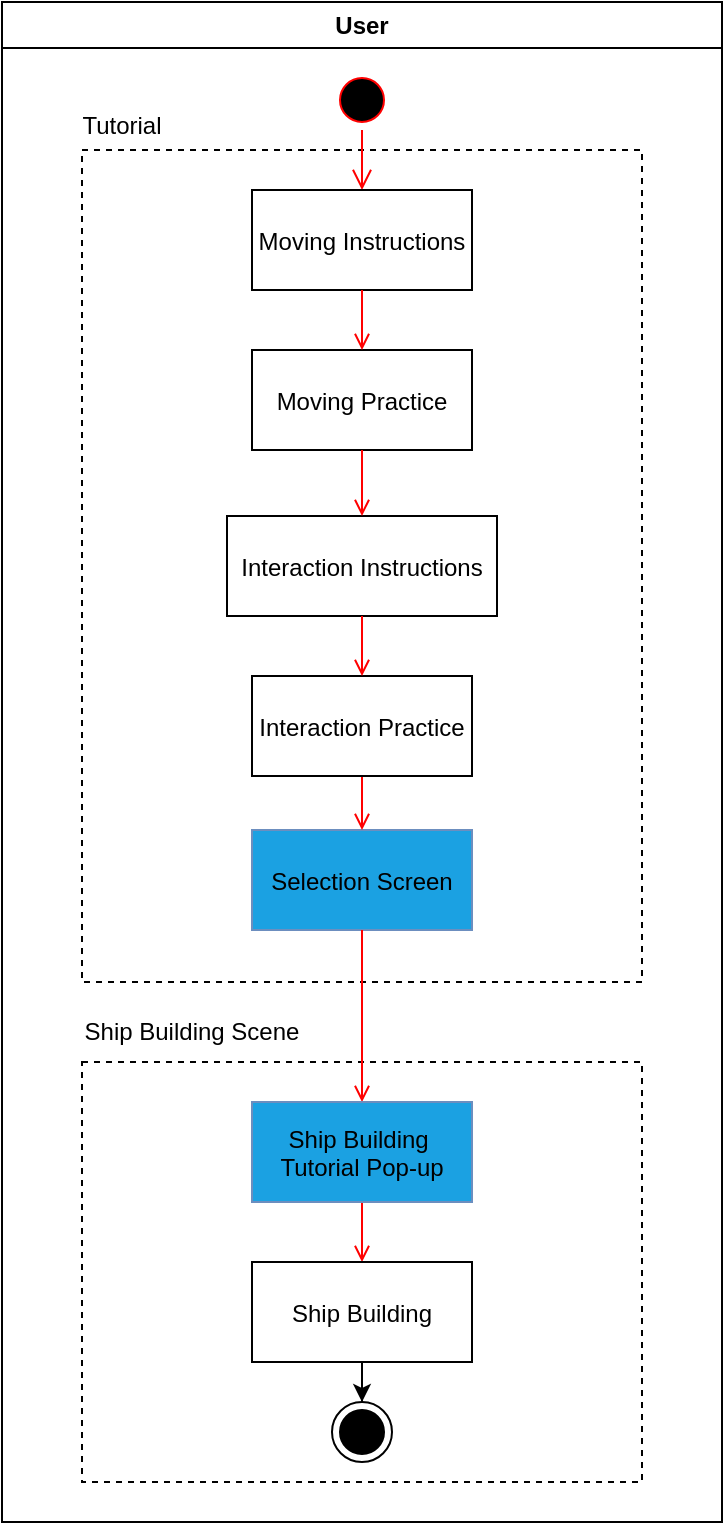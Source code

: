 <mxfile version="24.3.1" type="device">
  <diagram name="Page-1" id="e7e014a7-5840-1c2e-5031-d8a46d1fe8dd">
    <mxGraphModel dx="529" dy="284" grid="1" gridSize="10" guides="1" tooltips="1" connect="1" arrows="1" fold="1" page="1" pageScale="1" pageWidth="1169" pageHeight="826" background="none" math="0" shadow="0">
      <root>
        <mxCell id="0" />
        <mxCell id="1" parent="0" />
        <mxCell id="2" value="User" style="swimlane;whiteSpace=wrap;startSize=23;" parent="1" vertex="1">
          <mxGeometry x="170" y="20" width="360" height="760" as="geometry" />
        </mxCell>
        <mxCell id="sZZ4CNQNBIKJHzys1BZO-22" value="" style="rounded=0;whiteSpace=wrap;html=1;fillColor=none;dashed=1;" vertex="1" parent="2">
          <mxGeometry x="40" y="530" width="280" height="210" as="geometry" />
        </mxCell>
        <mxCell id="sZZ4CNQNBIKJHzys1BZO-21" value="" style="rounded=0;whiteSpace=wrap;html=1;fillColor=none;dashed=1;" vertex="1" parent="2">
          <mxGeometry x="40" y="74" width="280" height="416" as="geometry" />
        </mxCell>
        <mxCell id="5" value="" style="ellipse;shape=startState;fillColor=#000000;strokeColor=#ff0000;" parent="2" vertex="1">
          <mxGeometry x="165" y="34" width="30" height="30" as="geometry" />
        </mxCell>
        <mxCell id="6" value="" style="edgeStyle=elbowEdgeStyle;elbow=horizontal;verticalAlign=bottom;endArrow=open;endSize=8;strokeColor=#FF0000;endFill=1;rounded=0" parent="2" source="5" target="7" edge="1">
          <mxGeometry x="100" y="40" as="geometry">
            <mxPoint x="140" y="110" as="targetPoint" />
          </mxGeometry>
        </mxCell>
        <mxCell id="7" value="Moving Instructions" style="" parent="2" vertex="1">
          <mxGeometry x="125" y="94" width="110" height="50" as="geometry" />
        </mxCell>
        <mxCell id="8" value="Selection Screen" style="fillColor=#1BA1E2;strokeColor=#6c8ebf;" parent="2" vertex="1">
          <mxGeometry x="125" y="414" width="110" height="50" as="geometry" />
        </mxCell>
        <mxCell id="9" value="" style="endArrow=open;strokeColor=#FF0000;endFill=1;rounded=0" parent="2" source="sZZ4CNQNBIKJHzys1BZO-29" target="8" edge="1">
          <mxGeometry relative="1" as="geometry" />
        </mxCell>
        <mxCell id="11" value="" style="endArrow=open;strokeColor=#FF0000;endFill=1;rounded=0;entryX=0.5;entryY=0;entryDx=0;entryDy=0;" parent="2" source="10" target="YEo9oLoiO-BceTEiRfmx-44" edge="1">
          <mxGeometry relative="1" as="geometry">
            <mxPoint x="140" y="392" as="targetPoint" />
          </mxGeometry>
        </mxCell>
        <mxCell id="YEo9oLoiO-BceTEiRfmx-43" value="" style="endArrow=open;strokeColor=#FF0000;endFill=1;rounded=0" parent="2" source="8" target="10" edge="1">
          <mxGeometry relative="1" as="geometry">
            <mxPoint x="300" y="380" as="sourcePoint" />
            <mxPoint x="300" y="520" as="targetPoint" />
          </mxGeometry>
        </mxCell>
        <mxCell id="10" value="Ship Building &#xa;Tutorial Pop-up" style="fillColor=#1BA1E2;strokeColor=#6c8ebf;" parent="2" vertex="1">
          <mxGeometry x="125" y="550" width="110" height="50" as="geometry" />
        </mxCell>
        <mxCell id="sZZ4CNQNBIKJHzys1BZO-24" style="edgeStyle=orthogonalEdgeStyle;rounded=0;orthogonalLoop=1;jettySize=auto;html=1;entryX=0.5;entryY=0;entryDx=0;entryDy=0;" edge="1" parent="2" source="YEo9oLoiO-BceTEiRfmx-44" target="sZZ4CNQNBIKJHzys1BZO-23">
          <mxGeometry relative="1" as="geometry" />
        </mxCell>
        <mxCell id="YEo9oLoiO-BceTEiRfmx-44" value="Ship Building" style="" parent="2" vertex="1">
          <mxGeometry x="125" y="630" width="110" height="50" as="geometry" />
        </mxCell>
        <mxCell id="sZZ4CNQNBIKJHzys1BZO-23" value="" style="ellipse;html=1;shape=endState;fillColor=strokeColor;" vertex="1" parent="2">
          <mxGeometry x="165" y="700" width="30" height="30" as="geometry" />
        </mxCell>
        <mxCell id="sZZ4CNQNBIKJHzys1BZO-25" value="Moving Practice" style="" vertex="1" parent="2">
          <mxGeometry x="125" y="174" width="110" height="50" as="geometry" />
        </mxCell>
        <mxCell id="sZZ4CNQNBIKJHzys1BZO-26" value="" style="endArrow=open;strokeColor=#FF0000;endFill=1;rounded=0" edge="1" parent="2" source="7" target="sZZ4CNQNBIKJHzys1BZO-25">
          <mxGeometry relative="1" as="geometry">
            <mxPoint x="340" y="300" as="sourcePoint" />
            <mxPoint x="340" y="470" as="targetPoint" />
          </mxGeometry>
        </mxCell>
        <mxCell id="sZZ4CNQNBIKJHzys1BZO-27" value="Interaction Instructions" style="" vertex="1" parent="2">
          <mxGeometry x="112.5" y="257" width="135" height="50" as="geometry" />
        </mxCell>
        <mxCell id="sZZ4CNQNBIKJHzys1BZO-28" value="" style="endArrow=open;strokeColor=#FF0000;endFill=1;rounded=0" edge="1" parent="2" source="sZZ4CNQNBIKJHzys1BZO-25" target="sZZ4CNQNBIKJHzys1BZO-27">
          <mxGeometry relative="1" as="geometry">
            <mxPoint x="350" y="240" as="sourcePoint" />
            <mxPoint x="350" y="450" as="targetPoint" />
          </mxGeometry>
        </mxCell>
        <mxCell id="sZZ4CNQNBIKJHzys1BZO-29" value="Interaction Practice" style="" vertex="1" parent="2">
          <mxGeometry x="125" y="337" width="110" height="50" as="geometry" />
        </mxCell>
        <mxCell id="sZZ4CNQNBIKJHzys1BZO-30" value="" style="endArrow=open;strokeColor=#FF0000;endFill=1;rounded=0" edge="1" parent="2" source="sZZ4CNQNBIKJHzys1BZO-27" target="sZZ4CNQNBIKJHzys1BZO-29">
          <mxGeometry relative="1" as="geometry">
            <mxPoint x="350" y="320" as="sourcePoint" />
            <mxPoint x="350" y="450" as="targetPoint" />
          </mxGeometry>
        </mxCell>
        <mxCell id="sZZ4CNQNBIKJHzys1BZO-31" value="Tutorial" style="text;html=1;align=center;verticalAlign=middle;whiteSpace=wrap;rounded=0;" vertex="1" parent="2">
          <mxGeometry x="30" y="47" width="60" height="30" as="geometry" />
        </mxCell>
        <mxCell id="sZZ4CNQNBIKJHzys1BZO-53" value="Ship Building Scene" style="text;html=1;align=center;verticalAlign=middle;whiteSpace=wrap;rounded=0;" vertex="1" parent="2">
          <mxGeometry x="30" y="500" width="130" height="30" as="geometry" />
        </mxCell>
      </root>
    </mxGraphModel>
  </diagram>
</mxfile>

